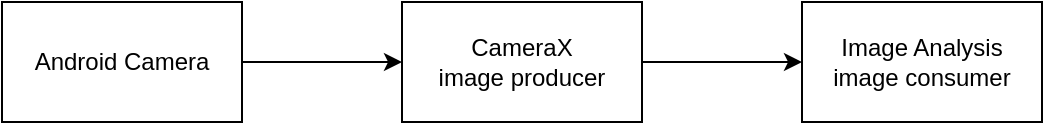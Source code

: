 <mxfile version="21.6.6" type="github">
  <diagram name="Page-1" id="hZLLXAGZUdoCMTUlAGp9">
    <mxGraphModel dx="954" dy="532" grid="1" gridSize="10" guides="1" tooltips="1" connect="1" arrows="1" fold="1" page="1" pageScale="1" pageWidth="850" pageHeight="1100" math="0" shadow="0">
      <root>
        <mxCell id="0" />
        <mxCell id="1" parent="0" />
        <mxCell id="KwXx-qtkWeepXAGaY-iP-3" value="" style="edgeStyle=orthogonalEdgeStyle;rounded=0;orthogonalLoop=1;jettySize=auto;html=1;" edge="1" parent="1" source="KwXx-qtkWeepXAGaY-iP-1" target="KwXx-qtkWeepXAGaY-iP-2">
          <mxGeometry relative="1" as="geometry" />
        </mxCell>
        <mxCell id="KwXx-qtkWeepXAGaY-iP-1" value="Android Camera" style="rounded=0;whiteSpace=wrap;html=1;" vertex="1" parent="1">
          <mxGeometry x="110" y="110" width="120" height="60" as="geometry" />
        </mxCell>
        <mxCell id="KwXx-qtkWeepXAGaY-iP-5" value="" style="edgeStyle=orthogonalEdgeStyle;rounded=0;orthogonalLoop=1;jettySize=auto;html=1;" edge="1" parent="1" source="KwXx-qtkWeepXAGaY-iP-2" target="KwXx-qtkWeepXAGaY-iP-4">
          <mxGeometry relative="1" as="geometry" />
        </mxCell>
        <mxCell id="KwXx-qtkWeepXAGaY-iP-2" value="CameraX&lt;br&gt;image producer" style="rounded=0;whiteSpace=wrap;html=1;" vertex="1" parent="1">
          <mxGeometry x="310" y="110" width="120" height="60" as="geometry" />
        </mxCell>
        <mxCell id="KwXx-qtkWeepXAGaY-iP-4" value="Image Analysis&lt;br&gt;image consumer" style="rounded=0;whiteSpace=wrap;html=1;" vertex="1" parent="1">
          <mxGeometry x="510" y="110" width="120" height="60" as="geometry" />
        </mxCell>
      </root>
    </mxGraphModel>
  </diagram>
</mxfile>
